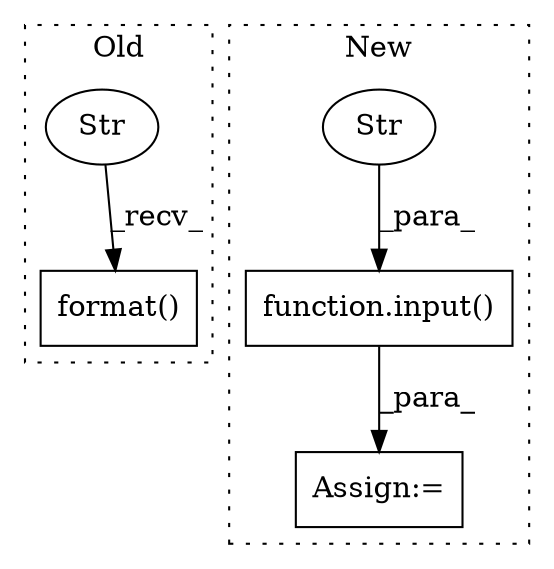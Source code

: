 digraph G {
subgraph cluster0 {
1 [label="format()" a="75" s="2463,2512" l="40,1" shape="box"];
3 [label="Str" a="66" s="2463" l="32" shape="ellipse"];
label = "Old";
style="dotted";
}
subgraph cluster1 {
2 [label="function.input()" a="75" s="2723,2757" l="6,1" shape="box"];
4 [label="Str" a="66" s="2729" l="28" shape="ellipse"];
5 [label="Assign:=" a="68" s="2720" l="3" shape="box"];
label = "New";
style="dotted";
}
2 -> 5 [label="_para_"];
3 -> 1 [label="_recv_"];
4 -> 2 [label="_para_"];
}